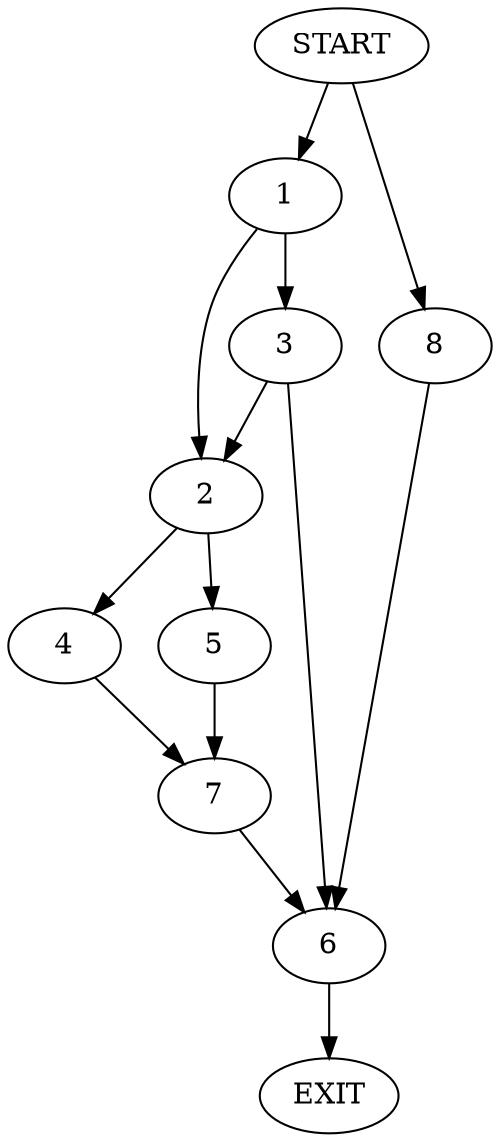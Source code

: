 digraph {
0 [label="START"]
9 [label="EXIT"]
0 -> 1
1 -> 2
1 -> 3
2 -> 4
2 -> 5
3 -> 2
3 -> 6
6 -> 9
5 -> 7
4 -> 7
7 -> 6
0 -> 8
8 -> 6
}
